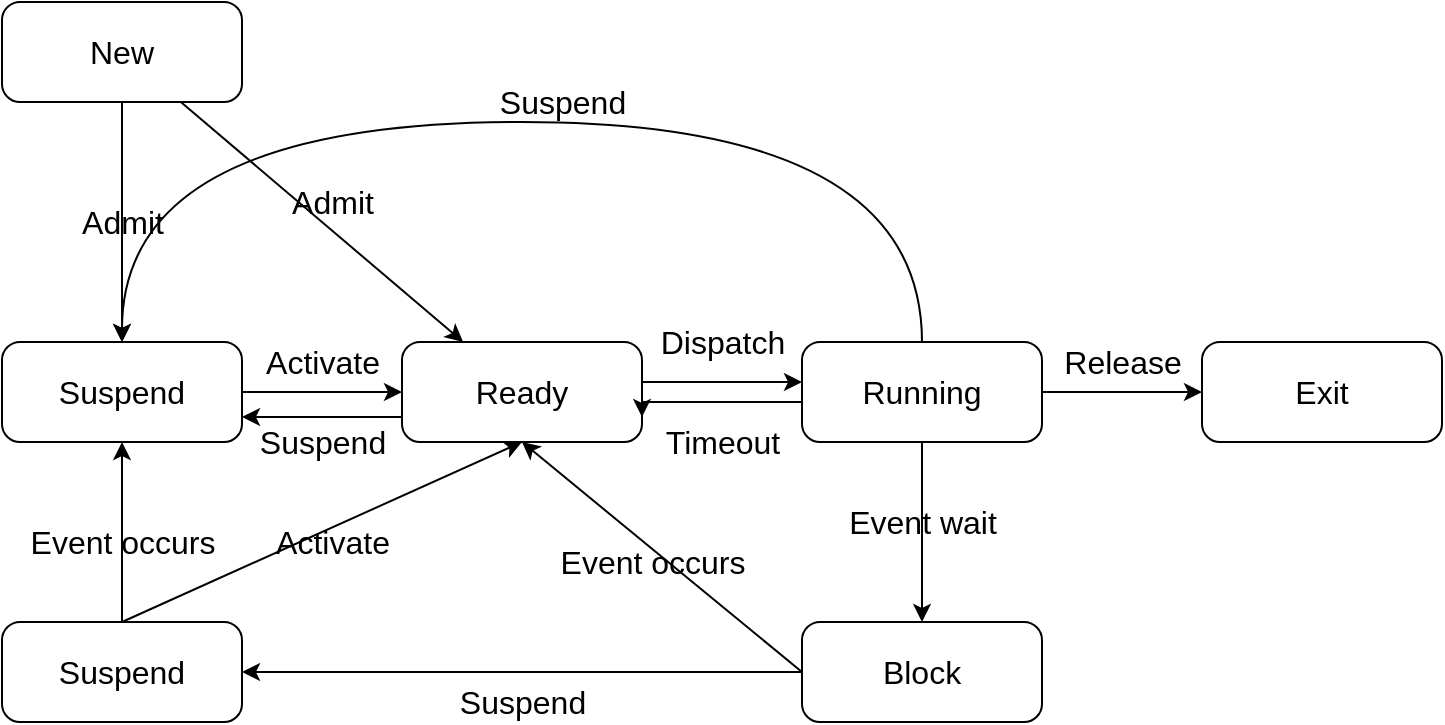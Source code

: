 <mxfile version="12.6.5" type="device"><diagram id="C5RBs43oDa-KdzZeNtuy" name="Page-1"><mxGraphModel dx="1106" dy="860" grid="1" gridSize="10" guides="1" tooltips="1" connect="1" arrows="1" fold="1" page="1" pageScale="1" pageWidth="827" pageHeight="1169" math="0" shadow="0"><root><mxCell id="WIyWlLk6GJQsqaUBKTNV-0"/><mxCell id="WIyWlLk6GJQsqaUBKTNV-1" parent="WIyWlLk6GJQsqaUBKTNV-0"/><mxCell id="-HLwzr-23AXH_lfRahah-2" value="" style="rounded=0;orthogonalLoop=1;jettySize=auto;html=1;fontSize=16;" parent="WIyWlLk6GJQsqaUBKTNV-1" source="-HLwzr-23AXH_lfRahah-0" target="-HLwzr-23AXH_lfRahah-1" edge="1"><mxGeometry relative="1" as="geometry"/></mxCell><mxCell id="Xu4b_tu2YdRkJwHpVUTS-2" value="" style="edgeStyle=none;rounded=0;orthogonalLoop=1;jettySize=auto;html=1;entryX=0.5;entryY=0;entryDx=0;entryDy=0;" edge="1" parent="WIyWlLk6GJQsqaUBKTNV-1" source="-HLwzr-23AXH_lfRahah-0" target="Xu4b_tu2YdRkJwHpVUTS-0"><mxGeometry relative="1" as="geometry"><mxPoint x="180" y="200" as="targetPoint"/></mxGeometry></mxCell><mxCell id="-HLwzr-23AXH_lfRahah-0" value="New" style="rounded=1;whiteSpace=wrap;html=1;arcSize=18;fontSize=16;" parent="WIyWlLk6GJQsqaUBKTNV-1" vertex="1"><mxGeometry x="120" y="70" width="120" height="50" as="geometry"/></mxCell><mxCell id="-HLwzr-23AXH_lfRahah-4" value="" style="edgeStyle=orthogonalEdgeStyle;rounded=0;orthogonalLoop=1;jettySize=auto;html=1;fontSize=16;" parent="WIyWlLk6GJQsqaUBKTNV-1" source="-HLwzr-23AXH_lfRahah-1" target="-HLwzr-23AXH_lfRahah-3" edge="1"><mxGeometry relative="1" as="geometry"><Array as="points"><mxPoint x="480" y="260"/><mxPoint x="480" y="260"/></Array></mxGeometry></mxCell><mxCell id="Xu4b_tu2YdRkJwHpVUTS-8" style="edgeStyle=none;rounded=0;orthogonalLoop=1;jettySize=auto;html=1;exitX=0;exitY=0.75;exitDx=0;exitDy=0;entryX=1;entryY=0.75;entryDx=0;entryDy=0;" edge="1" parent="WIyWlLk6GJQsqaUBKTNV-1" source="-HLwzr-23AXH_lfRahah-1" target="Xu4b_tu2YdRkJwHpVUTS-0"><mxGeometry relative="1" as="geometry"/></mxCell><mxCell id="-HLwzr-23AXH_lfRahah-1" value="Ready" style="rounded=1;whiteSpace=wrap;html=1;arcSize=18;fontSize=16;" parent="WIyWlLk6GJQsqaUBKTNV-1" vertex="1"><mxGeometry x="320" y="240" width="120" height="50" as="geometry"/></mxCell><mxCell id="-HLwzr-23AXH_lfRahah-6" value="" style="edgeStyle=orthogonalEdgeStyle;rounded=0;orthogonalLoop=1;jettySize=auto;html=1;fontSize=16;" parent="WIyWlLk6GJQsqaUBKTNV-1" source="-HLwzr-23AXH_lfRahah-3" target="-HLwzr-23AXH_lfRahah-5" edge="1"><mxGeometry relative="1" as="geometry"/></mxCell><mxCell id="-HLwzr-23AXH_lfRahah-8" value="" style="edgeStyle=orthogonalEdgeStyle;rounded=0;orthogonalLoop=1;jettySize=auto;html=1;fontSize=16;" parent="WIyWlLk6GJQsqaUBKTNV-1" source="-HLwzr-23AXH_lfRahah-3" target="-HLwzr-23AXH_lfRahah-7" edge="1"><mxGeometry relative="1" as="geometry"/></mxCell><mxCell id="-HLwzr-23AXH_lfRahah-14" style="edgeStyle=orthogonalEdgeStyle;rounded=0;orthogonalLoop=1;jettySize=auto;html=1;exitX=0;exitY=0.75;exitDx=0;exitDy=0;entryX=1;entryY=0.75;entryDx=0;entryDy=0;fontSize=16;" parent="WIyWlLk6GJQsqaUBKTNV-1" source="-HLwzr-23AXH_lfRahah-3" target="-HLwzr-23AXH_lfRahah-1" edge="1"><mxGeometry relative="1" as="geometry"><Array as="points"><mxPoint x="520" y="270"/><mxPoint x="440" y="270"/></Array></mxGeometry></mxCell><mxCell id="Xu4b_tu2YdRkJwHpVUTS-14" value="" style="edgeStyle=orthogonalEdgeStyle;rounded=0;orthogonalLoop=1;jettySize=auto;html=1;curved=1;entryX=0.5;entryY=0;entryDx=0;entryDy=0;" edge="1" parent="WIyWlLk6GJQsqaUBKTNV-1" source="-HLwzr-23AXH_lfRahah-3" target="Xu4b_tu2YdRkJwHpVUTS-0"><mxGeometry relative="1" as="geometry"><mxPoint x="580" y="30" as="targetPoint"/><Array as="points"><mxPoint x="580" y="130"/><mxPoint x="180" y="130"/></Array></mxGeometry></mxCell><mxCell id="-HLwzr-23AXH_lfRahah-3" value="Running" style="rounded=1;whiteSpace=wrap;html=1;arcSize=18;fontSize=16;" parent="WIyWlLk6GJQsqaUBKTNV-1" vertex="1"><mxGeometry x="520" y="240" width="120" height="50" as="geometry"/></mxCell><mxCell id="-HLwzr-23AXH_lfRahah-9" style="rounded=0;orthogonalLoop=1;jettySize=auto;html=1;exitX=0;exitY=0.5;exitDx=0;exitDy=0;entryX=0.5;entryY=1;entryDx=0;entryDy=0;fontSize=16;" parent="WIyWlLk6GJQsqaUBKTNV-1" source="-HLwzr-23AXH_lfRahah-7" target="-HLwzr-23AXH_lfRahah-1" edge="1"><mxGeometry relative="1" as="geometry"/></mxCell><mxCell id="7ucshC8EWCX6tG16Zogq-2" value="" style="edgeStyle=none;rounded=0;orthogonalLoop=1;jettySize=auto;html=1;" parent="WIyWlLk6GJQsqaUBKTNV-1" source="-HLwzr-23AXH_lfRahah-7" target="7ucshC8EWCX6tG16Zogq-1" edge="1"><mxGeometry relative="1" as="geometry"/></mxCell><mxCell id="-HLwzr-23AXH_lfRahah-7" value="Block" style="rounded=1;whiteSpace=wrap;html=1;arcSize=18;fontSize=16;" parent="WIyWlLk6GJQsqaUBKTNV-1" vertex="1"><mxGeometry x="520" y="380" width="120" height="50" as="geometry"/></mxCell><mxCell id="-HLwzr-23AXH_lfRahah-5" value="Exit" style="rounded=1;whiteSpace=wrap;html=1;arcSize=18;fontSize=16;" parent="WIyWlLk6GJQsqaUBKTNV-1" vertex="1"><mxGeometry x="720" y="240" width="120" height="50" as="geometry"/></mxCell><mxCell id="-HLwzr-23AXH_lfRahah-10" value="Event wait" style="text;html=1;align=center;verticalAlign=middle;resizable=0;points=[];autosize=1;fontSize=16;fontColor=#000000;" parent="WIyWlLk6GJQsqaUBKTNV-1" vertex="1"><mxGeometry x="535" y="320" width="90" height="20" as="geometry"/></mxCell><mxCell id="-HLwzr-23AXH_lfRahah-11" value="Event occurs" style="text;html=1;align=center;verticalAlign=middle;resizable=0;points=[];autosize=1;fontSize=16;fontColor=#000000;" parent="WIyWlLk6GJQsqaUBKTNV-1" vertex="1"><mxGeometry x="390" y="340" width="110" height="20" as="geometry"/></mxCell><mxCell id="-HLwzr-23AXH_lfRahah-12" value="Dispatch" style="text;html=1;align=center;verticalAlign=middle;resizable=0;points=[];autosize=1;fontSize=16;fontColor=#000000;" parent="WIyWlLk6GJQsqaUBKTNV-1" vertex="1"><mxGeometry x="440" y="230" width="80" height="20" as="geometry"/></mxCell><mxCell id="-HLwzr-23AXH_lfRahah-13" value="Timeout" style="text;html=1;align=center;verticalAlign=middle;resizable=0;points=[];autosize=1;fontSize=16;fontColor=#000000;" parent="WIyWlLk6GJQsqaUBKTNV-1" vertex="1"><mxGeometry x="445" y="280" width="70" height="20" as="geometry"/></mxCell><mxCell id="-HLwzr-23AXH_lfRahah-17" value="Release" style="text;html=1;align=center;verticalAlign=middle;resizable=0;points=[];autosize=1;fontSize=16;fontColor=#000000;" parent="WIyWlLk6GJQsqaUBKTNV-1" vertex="1"><mxGeometry x="645" y="240" width="70" height="20" as="geometry"/></mxCell><mxCell id="-HLwzr-23AXH_lfRahah-20" value="Admit" style="text;html=1;align=center;verticalAlign=middle;resizable=0;points=[];autosize=1;fontSize=16;fontColor=#000000;" parent="WIyWlLk6GJQsqaUBKTNV-1" vertex="1"><mxGeometry x="255" y="160" width="60" height="20" as="geometry"/></mxCell><mxCell id="7ucshC8EWCX6tG16Zogq-8" style="edgeStyle=none;rounded=0;orthogonalLoop=1;jettySize=auto;html=1;exitX=0.5;exitY=0;exitDx=0;exitDy=0;entryX=0.5;entryY=1;entryDx=0;entryDy=0;" parent="WIyWlLk6GJQsqaUBKTNV-1" source="7ucshC8EWCX6tG16Zogq-1" target="-HLwzr-23AXH_lfRahah-1" edge="1"><mxGeometry relative="1" as="geometry"/></mxCell><mxCell id="Xu4b_tu2YdRkJwHpVUTS-11" value="" style="edgeStyle=none;rounded=0;orthogonalLoop=1;jettySize=auto;html=1;entryX=0.5;entryY=1;entryDx=0;entryDy=0;" edge="1" parent="WIyWlLk6GJQsqaUBKTNV-1" source="7ucshC8EWCX6tG16Zogq-1" target="Xu4b_tu2YdRkJwHpVUTS-0"><mxGeometry relative="1" as="geometry"><mxPoint x="180" y="300" as="targetPoint"/></mxGeometry></mxCell><mxCell id="7ucshC8EWCX6tG16Zogq-1" value="Suspend" style="rounded=1;whiteSpace=wrap;html=1;arcSize=18;fontSize=16;" parent="WIyWlLk6GJQsqaUBKTNV-1" vertex="1"><mxGeometry x="120" y="380" width="120" height="50" as="geometry"/></mxCell><mxCell id="7ucshC8EWCX6tG16Zogq-3" value="Suspend" style="text;html=1;align=center;verticalAlign=middle;resizable=0;points=[];autosize=1;fontSize=16;fontColor=#000000;" parent="WIyWlLk6GJQsqaUBKTNV-1" vertex="1"><mxGeometry x="340" y="410" width="80" height="20" as="geometry"/></mxCell><mxCell id="7ucshC8EWCX6tG16Zogq-9" value="Activate" style="text;html=1;align=center;verticalAlign=middle;resizable=0;points=[];autosize=1;fontSize=16;fontColor=#000000;" parent="WIyWlLk6GJQsqaUBKTNV-1" vertex="1"><mxGeometry x="250" y="330" width="70" height="20" as="geometry"/></mxCell><mxCell id="Xu4b_tu2YdRkJwHpVUTS-4" style="edgeStyle=none;rounded=0;orthogonalLoop=1;jettySize=auto;html=1;exitX=1;exitY=0.5;exitDx=0;exitDy=0;entryX=0;entryY=0.5;entryDx=0;entryDy=0;" edge="1" parent="WIyWlLk6GJQsqaUBKTNV-1" source="Xu4b_tu2YdRkJwHpVUTS-0" target="-HLwzr-23AXH_lfRahah-1"><mxGeometry relative="1" as="geometry"><Array as="points"><mxPoint x="260" y="265"/></Array></mxGeometry></mxCell><mxCell id="Xu4b_tu2YdRkJwHpVUTS-0" value="Suspend" style="rounded=1;whiteSpace=wrap;html=1;arcSize=18;fontSize=16;" vertex="1" parent="WIyWlLk6GJQsqaUBKTNV-1"><mxGeometry x="120" y="240" width="120" height="50" as="geometry"/></mxCell><mxCell id="Xu4b_tu2YdRkJwHpVUTS-3" value="Admit" style="text;html=1;align=center;verticalAlign=middle;resizable=0;points=[];autosize=1;fontSize=16;fontColor=#000000;" vertex="1" parent="WIyWlLk6GJQsqaUBKTNV-1"><mxGeometry x="150" y="170" width="60" height="20" as="geometry"/></mxCell><mxCell id="Xu4b_tu2YdRkJwHpVUTS-5" value="Activate" style="text;html=1;align=center;verticalAlign=middle;resizable=0;points=[];autosize=1;fontSize=16;fontColor=#000000;" vertex="1" parent="WIyWlLk6GJQsqaUBKTNV-1"><mxGeometry x="245" y="240" width="70" height="20" as="geometry"/></mxCell><mxCell id="Xu4b_tu2YdRkJwHpVUTS-9" value="Suspend" style="text;html=1;align=center;verticalAlign=middle;resizable=0;points=[];autosize=1;fontSize=16;fontColor=#000000;" vertex="1" parent="WIyWlLk6GJQsqaUBKTNV-1"><mxGeometry x="240" y="280" width="80" height="20" as="geometry"/></mxCell><mxCell id="Xu4b_tu2YdRkJwHpVUTS-12" value="Event occurs" style="text;html=1;align=center;verticalAlign=middle;resizable=0;points=[];autosize=1;fontSize=16;fontColor=#000000;" vertex="1" parent="WIyWlLk6GJQsqaUBKTNV-1"><mxGeometry x="125" y="330" width="110" height="20" as="geometry"/></mxCell><mxCell id="Xu4b_tu2YdRkJwHpVUTS-15" value="Suspend" style="text;html=1;align=center;verticalAlign=middle;resizable=0;points=[];autosize=1;fontSize=16;fontColor=#000000;" vertex="1" parent="WIyWlLk6GJQsqaUBKTNV-1"><mxGeometry x="360" y="110" width="80" height="20" as="geometry"/></mxCell></root></mxGraphModel></diagram></mxfile>